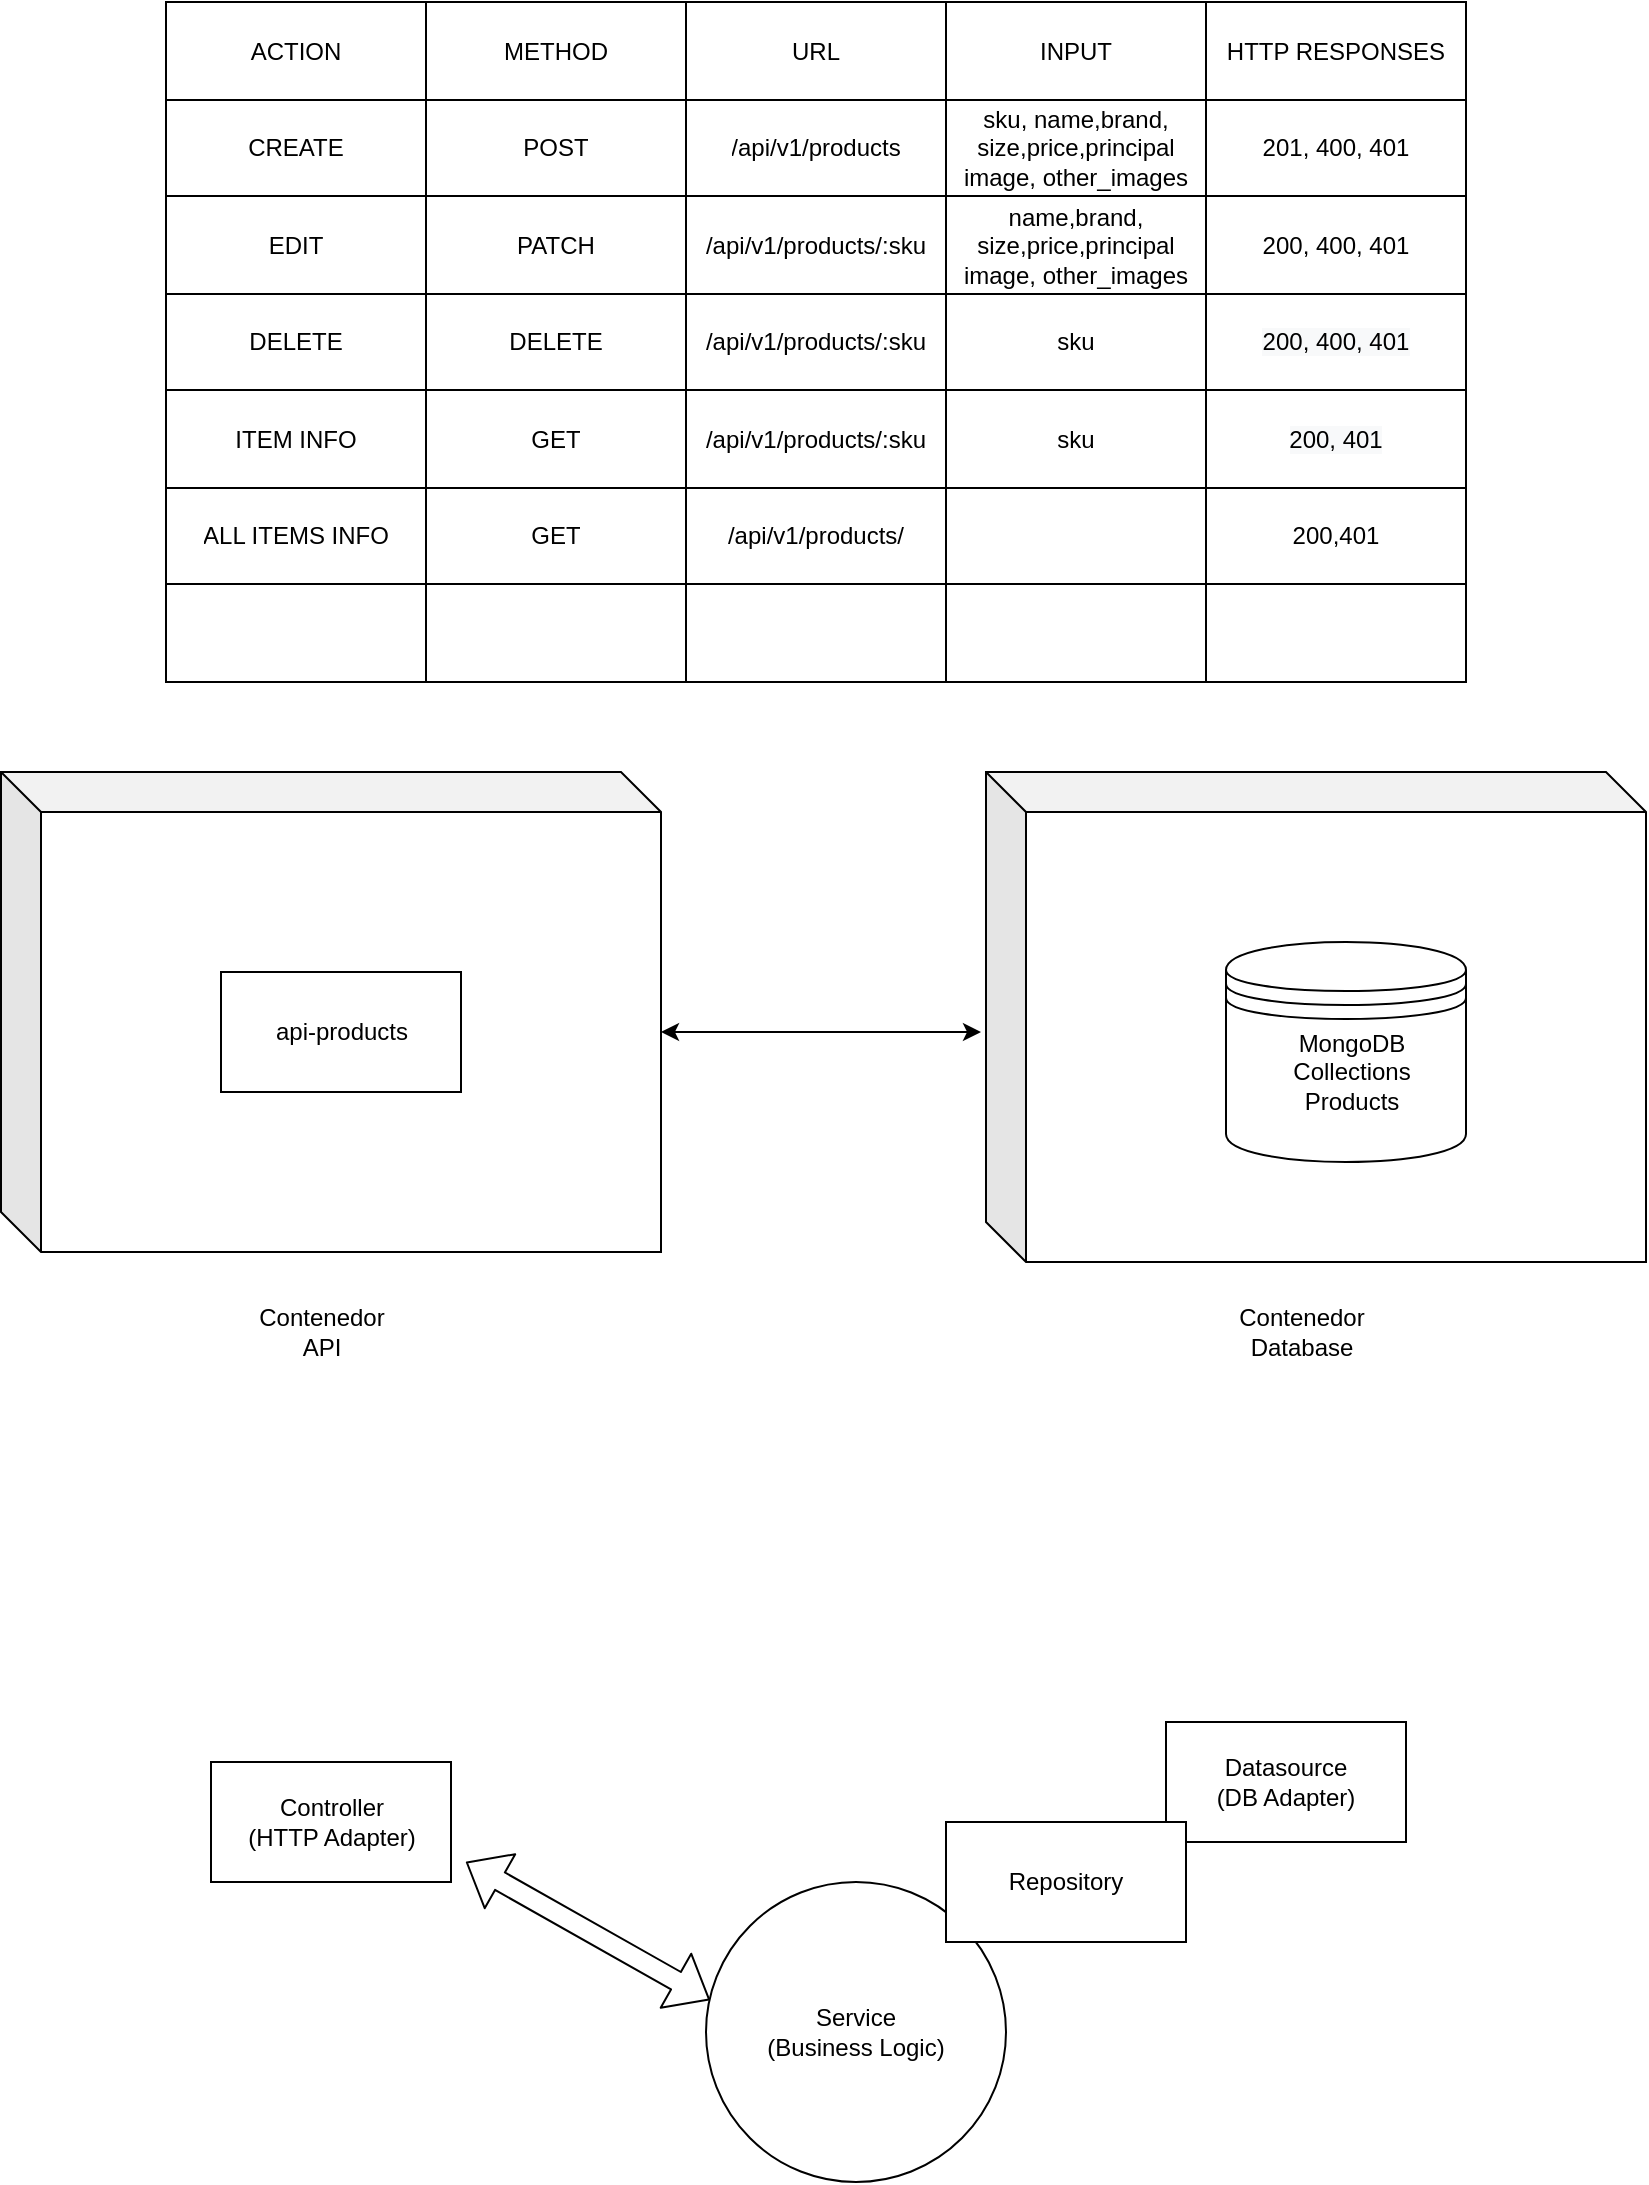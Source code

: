 <mxfile version="14.8.0" type="github">
  <diagram id="boFq5O5b8FBe3sZARtjY" name="Page-1">
    <mxGraphModel dx="2200" dy="774" grid="1" gridSize="10" guides="1" tooltips="1" connect="1" arrows="1" fold="1" page="1" pageScale="1" pageWidth="850" pageHeight="1100" math="0" shadow="0">
      <root>
        <mxCell id="0" />
        <mxCell id="1" parent="0" />
        <mxCell id="99oPga90bTjYBZ1L2LQa-46" value="" style="shape=table;startSize=0;container=1;collapsible=0;childLayout=tableLayout;" vertex="1" parent="1">
          <mxGeometry x="-260" y="20" width="650" height="340" as="geometry" />
        </mxCell>
        <mxCell id="99oPga90bTjYBZ1L2LQa-47" value="" style="shape=partialRectangle;collapsible=0;dropTarget=0;pointerEvents=0;fillColor=none;top=0;left=0;bottom=0;right=0;points=[[0,0.5],[1,0.5]];portConstraint=eastwest;" vertex="1" parent="99oPga90bTjYBZ1L2LQa-46">
          <mxGeometry width="650" height="49" as="geometry" />
        </mxCell>
        <mxCell id="99oPga90bTjYBZ1L2LQa-48" value="ACTION" style="shape=partialRectangle;html=1;whiteSpace=wrap;connectable=0;overflow=hidden;fillColor=none;top=0;left=0;bottom=0;right=0;" vertex="1" parent="99oPga90bTjYBZ1L2LQa-47">
          <mxGeometry width="130" height="49" as="geometry" />
        </mxCell>
        <mxCell id="99oPga90bTjYBZ1L2LQa-49" value="METHOD" style="shape=partialRectangle;html=1;whiteSpace=wrap;connectable=0;overflow=hidden;fillColor=none;top=0;left=0;bottom=0;right=0;" vertex="1" parent="99oPga90bTjYBZ1L2LQa-47">
          <mxGeometry x="130" width="130" height="49" as="geometry" />
        </mxCell>
        <mxCell id="99oPga90bTjYBZ1L2LQa-50" value="URL" style="shape=partialRectangle;html=1;whiteSpace=wrap;connectable=0;overflow=hidden;fillColor=none;top=0;left=0;bottom=0;right=0;" vertex="1" parent="99oPga90bTjYBZ1L2LQa-47">
          <mxGeometry x="260" width="130" height="49" as="geometry" />
        </mxCell>
        <mxCell id="99oPga90bTjYBZ1L2LQa-51" value="INPUT" style="shape=partialRectangle;html=1;whiteSpace=wrap;connectable=0;overflow=hidden;fillColor=none;top=0;left=0;bottom=0;right=0;" vertex="1" parent="99oPga90bTjYBZ1L2LQa-47">
          <mxGeometry x="390" width="130" height="49" as="geometry" />
        </mxCell>
        <mxCell id="99oPga90bTjYBZ1L2LQa-52" value="HTTP RESPONSES" style="shape=partialRectangle;html=1;whiteSpace=wrap;connectable=0;overflow=hidden;fillColor=none;top=0;left=0;bottom=0;right=0;" vertex="1" parent="99oPga90bTjYBZ1L2LQa-47">
          <mxGeometry x="520" width="130" height="49" as="geometry" />
        </mxCell>
        <mxCell id="99oPga90bTjYBZ1L2LQa-53" value="" style="shape=partialRectangle;collapsible=0;dropTarget=0;pointerEvents=0;fillColor=none;top=0;left=0;bottom=0;right=0;points=[[0,0.5],[1,0.5]];portConstraint=eastwest;" vertex="1" parent="99oPga90bTjYBZ1L2LQa-46">
          <mxGeometry y="49" width="650" height="48" as="geometry" />
        </mxCell>
        <mxCell id="99oPga90bTjYBZ1L2LQa-54" value="CREATE" style="shape=partialRectangle;html=1;whiteSpace=wrap;connectable=0;overflow=hidden;fillColor=none;top=0;left=0;bottom=0;right=0;" vertex="1" parent="99oPga90bTjYBZ1L2LQa-53">
          <mxGeometry width="130" height="48" as="geometry" />
        </mxCell>
        <mxCell id="99oPga90bTjYBZ1L2LQa-55" value="POST" style="shape=partialRectangle;html=1;whiteSpace=wrap;connectable=0;overflow=hidden;fillColor=none;top=0;left=0;bottom=0;right=0;" vertex="1" parent="99oPga90bTjYBZ1L2LQa-53">
          <mxGeometry x="130" width="130" height="48" as="geometry" />
        </mxCell>
        <mxCell id="99oPga90bTjYBZ1L2LQa-56" value="&lt;span style=&quot;text-align: left&quot;&gt;/api/v1/products&lt;/span&gt;" style="shape=partialRectangle;html=1;whiteSpace=wrap;connectable=0;overflow=hidden;fillColor=none;top=0;left=0;bottom=0;right=0;" vertex="1" parent="99oPga90bTjYBZ1L2LQa-53">
          <mxGeometry x="260" width="130" height="48" as="geometry" />
        </mxCell>
        <mxCell id="99oPga90bTjYBZ1L2LQa-57" value="sku, name,brand, size,price,principal image, other_images" style="shape=partialRectangle;html=1;whiteSpace=wrap;connectable=0;overflow=hidden;fillColor=none;top=0;left=0;bottom=0;right=0;" vertex="1" parent="99oPga90bTjYBZ1L2LQa-53">
          <mxGeometry x="390" width="130" height="48" as="geometry" />
        </mxCell>
        <mxCell id="99oPga90bTjYBZ1L2LQa-58" value="201, 400, 401" style="shape=partialRectangle;html=1;whiteSpace=wrap;connectable=0;overflow=hidden;fillColor=none;top=0;left=0;bottom=0;right=0;" vertex="1" parent="99oPga90bTjYBZ1L2LQa-53">
          <mxGeometry x="520" width="130" height="48" as="geometry" />
        </mxCell>
        <mxCell id="99oPga90bTjYBZ1L2LQa-59" value="" style="shape=partialRectangle;collapsible=0;dropTarget=0;pointerEvents=0;fillColor=none;top=0;left=0;bottom=0;right=0;points=[[0,0.5],[1,0.5]];portConstraint=eastwest;" vertex="1" parent="99oPga90bTjYBZ1L2LQa-46">
          <mxGeometry y="97" width="650" height="49" as="geometry" />
        </mxCell>
        <mxCell id="99oPga90bTjYBZ1L2LQa-60" value="EDIT" style="shape=partialRectangle;html=1;whiteSpace=wrap;connectable=0;overflow=hidden;fillColor=none;top=0;left=0;bottom=0;right=0;" vertex="1" parent="99oPga90bTjYBZ1L2LQa-59">
          <mxGeometry width="130" height="49" as="geometry" />
        </mxCell>
        <mxCell id="99oPga90bTjYBZ1L2LQa-61" value="PATCH" style="shape=partialRectangle;html=1;whiteSpace=wrap;connectable=0;overflow=hidden;fillColor=none;top=0;left=0;bottom=0;right=0;" vertex="1" parent="99oPga90bTjYBZ1L2LQa-59">
          <mxGeometry x="130" width="130" height="49" as="geometry" />
        </mxCell>
        <mxCell id="99oPga90bTjYBZ1L2LQa-62" value="&lt;span style=&quot;text-align: left&quot;&gt;/api/v1/products/:sku&lt;/span&gt;" style="shape=partialRectangle;html=1;whiteSpace=wrap;connectable=0;overflow=hidden;fillColor=none;top=0;left=0;bottom=0;right=0;" vertex="1" parent="99oPga90bTjYBZ1L2LQa-59">
          <mxGeometry x="260" width="130" height="49" as="geometry" />
        </mxCell>
        <mxCell id="99oPga90bTjYBZ1L2LQa-63" value="&lt;span&gt;name,brand, size,price,principal image, other_images&lt;/span&gt;" style="shape=partialRectangle;html=1;whiteSpace=wrap;connectable=0;overflow=hidden;fillColor=none;top=0;left=0;bottom=0;right=0;" vertex="1" parent="99oPga90bTjYBZ1L2LQa-59">
          <mxGeometry x="390" width="130" height="49" as="geometry" />
        </mxCell>
        <mxCell id="99oPga90bTjYBZ1L2LQa-64" value="200, 400, 401" style="shape=partialRectangle;html=1;whiteSpace=wrap;connectable=0;overflow=hidden;fillColor=none;top=0;left=0;bottom=0;right=0;" vertex="1" parent="99oPga90bTjYBZ1L2LQa-59">
          <mxGeometry x="520" width="130" height="49" as="geometry" />
        </mxCell>
        <mxCell id="99oPga90bTjYBZ1L2LQa-65" value="" style="shape=partialRectangle;collapsible=0;dropTarget=0;pointerEvents=0;fillColor=none;top=0;left=0;bottom=0;right=0;points=[[0,0.5],[1,0.5]];portConstraint=eastwest;" vertex="1" parent="99oPga90bTjYBZ1L2LQa-46">
          <mxGeometry y="146" width="650" height="48" as="geometry" />
        </mxCell>
        <mxCell id="99oPga90bTjYBZ1L2LQa-66" value="DELETE" style="shape=partialRectangle;html=1;whiteSpace=wrap;connectable=0;overflow=hidden;fillColor=none;top=0;left=0;bottom=0;right=0;" vertex="1" parent="99oPga90bTjYBZ1L2LQa-65">
          <mxGeometry width="130" height="48" as="geometry" />
        </mxCell>
        <mxCell id="99oPga90bTjYBZ1L2LQa-67" value="DELETE" style="shape=partialRectangle;html=1;whiteSpace=wrap;connectable=0;overflow=hidden;fillColor=none;top=0;left=0;bottom=0;right=0;" vertex="1" parent="99oPga90bTjYBZ1L2LQa-65">
          <mxGeometry x="130" width="130" height="48" as="geometry" />
        </mxCell>
        <mxCell id="99oPga90bTjYBZ1L2LQa-68" value="&lt;span style=&quot;text-align: left&quot;&gt;/api/v1/products/:sku&lt;/span&gt;" style="shape=partialRectangle;html=1;whiteSpace=wrap;connectable=0;overflow=hidden;fillColor=none;top=0;left=0;bottom=0;right=0;" vertex="1" parent="99oPga90bTjYBZ1L2LQa-65">
          <mxGeometry x="260" width="130" height="48" as="geometry" />
        </mxCell>
        <mxCell id="99oPga90bTjYBZ1L2LQa-69" value="sku" style="shape=partialRectangle;html=1;whiteSpace=wrap;connectable=0;overflow=hidden;fillColor=none;top=0;left=0;bottom=0;right=0;" vertex="1" parent="99oPga90bTjYBZ1L2LQa-65">
          <mxGeometry x="390" width="130" height="48" as="geometry" />
        </mxCell>
        <mxCell id="99oPga90bTjYBZ1L2LQa-70" value="&lt;meta charset=&quot;utf-8&quot;&gt;&lt;span style=&quot;color: rgb(0, 0, 0); font-family: helvetica; font-size: 12px; font-style: normal; font-weight: 400; letter-spacing: normal; text-align: center; text-indent: 0px; text-transform: none; word-spacing: 0px; background-color: rgb(248, 249, 250); display: inline; float: none;&quot;&gt;200, 400, 401&lt;/span&gt;" style="shape=partialRectangle;html=1;whiteSpace=wrap;connectable=0;overflow=hidden;fillColor=none;top=0;left=0;bottom=0;right=0;" vertex="1" parent="99oPga90bTjYBZ1L2LQa-65">
          <mxGeometry x="520" width="130" height="48" as="geometry" />
        </mxCell>
        <mxCell id="99oPga90bTjYBZ1L2LQa-71" value="" style="shape=partialRectangle;collapsible=0;dropTarget=0;pointerEvents=0;fillColor=none;top=0;left=0;bottom=0;right=0;points=[[0,0.5],[1,0.5]];portConstraint=eastwest;" vertex="1" parent="99oPga90bTjYBZ1L2LQa-46">
          <mxGeometry y="194" width="650" height="49" as="geometry" />
        </mxCell>
        <mxCell id="99oPga90bTjYBZ1L2LQa-72" value="ITEM INFO" style="shape=partialRectangle;html=1;whiteSpace=wrap;connectable=0;overflow=hidden;fillColor=none;top=0;left=0;bottom=0;right=0;" vertex="1" parent="99oPga90bTjYBZ1L2LQa-71">
          <mxGeometry width="130" height="49" as="geometry" />
        </mxCell>
        <mxCell id="99oPga90bTjYBZ1L2LQa-73" value="GET" style="shape=partialRectangle;html=1;whiteSpace=wrap;connectable=0;overflow=hidden;fillColor=none;top=0;left=0;bottom=0;right=0;" vertex="1" parent="99oPga90bTjYBZ1L2LQa-71">
          <mxGeometry x="130" width="130" height="49" as="geometry" />
        </mxCell>
        <mxCell id="99oPga90bTjYBZ1L2LQa-74" value="&lt;span style=&quot;text-align: left&quot;&gt;/api/v1/products/:sku&lt;/span&gt;" style="shape=partialRectangle;html=1;whiteSpace=wrap;connectable=0;overflow=hidden;fillColor=none;top=0;left=0;bottom=0;right=0;" vertex="1" parent="99oPga90bTjYBZ1L2LQa-71">
          <mxGeometry x="260" width="130" height="49" as="geometry" />
        </mxCell>
        <mxCell id="99oPga90bTjYBZ1L2LQa-75" value="sku" style="shape=partialRectangle;html=1;whiteSpace=wrap;connectable=0;overflow=hidden;fillColor=none;top=0;left=0;bottom=0;right=0;" vertex="1" parent="99oPga90bTjYBZ1L2LQa-71">
          <mxGeometry x="390" width="130" height="49" as="geometry" />
        </mxCell>
        <mxCell id="99oPga90bTjYBZ1L2LQa-76" value="&lt;span style=&quot;color: rgb(0 , 0 , 0) ; font-family: &amp;#34;helvetica&amp;#34; ; font-size: 12px ; font-style: normal ; font-weight: 400 ; letter-spacing: normal ; text-align: center ; text-indent: 0px ; text-transform: none ; word-spacing: 0px ; background-color: rgb(248 , 249 , 250) ; display: inline ; float: none&quot;&gt;200, 401&lt;/span&gt;" style="shape=partialRectangle;html=1;whiteSpace=wrap;connectable=0;overflow=hidden;fillColor=none;top=0;left=0;bottom=0;right=0;" vertex="1" parent="99oPga90bTjYBZ1L2LQa-71">
          <mxGeometry x="520" width="130" height="49" as="geometry" />
        </mxCell>
        <mxCell id="99oPga90bTjYBZ1L2LQa-77" value="" style="shape=partialRectangle;collapsible=0;dropTarget=0;pointerEvents=0;fillColor=none;top=0;left=0;bottom=0;right=0;points=[[0,0.5],[1,0.5]];portConstraint=eastwest;" vertex="1" parent="99oPga90bTjYBZ1L2LQa-46">
          <mxGeometry y="243" width="650" height="48" as="geometry" />
        </mxCell>
        <mxCell id="99oPga90bTjYBZ1L2LQa-78" value="ALL ITEMS INFO" style="shape=partialRectangle;html=1;whiteSpace=wrap;connectable=0;overflow=hidden;fillColor=none;top=0;left=0;bottom=0;right=0;" vertex="1" parent="99oPga90bTjYBZ1L2LQa-77">
          <mxGeometry width="130" height="48" as="geometry" />
        </mxCell>
        <mxCell id="99oPga90bTjYBZ1L2LQa-79" value="GET" style="shape=partialRectangle;html=1;whiteSpace=wrap;connectable=0;overflow=hidden;fillColor=none;top=0;left=0;bottom=0;right=0;" vertex="1" parent="99oPga90bTjYBZ1L2LQa-77">
          <mxGeometry x="130" width="130" height="48" as="geometry" />
        </mxCell>
        <mxCell id="99oPga90bTjYBZ1L2LQa-80" value="&lt;span style=&quot;text-align: left&quot;&gt;/api/v1/products/&lt;/span&gt;" style="shape=partialRectangle;html=1;whiteSpace=wrap;connectable=0;overflow=hidden;fillColor=none;top=0;left=0;bottom=0;right=0;" vertex="1" parent="99oPga90bTjYBZ1L2LQa-77">
          <mxGeometry x="260" width="130" height="48" as="geometry" />
        </mxCell>
        <mxCell id="99oPga90bTjYBZ1L2LQa-81" value="" style="shape=partialRectangle;html=1;whiteSpace=wrap;connectable=0;overflow=hidden;fillColor=none;top=0;left=0;bottom=0;right=0;" vertex="1" parent="99oPga90bTjYBZ1L2LQa-77">
          <mxGeometry x="390" width="130" height="48" as="geometry" />
        </mxCell>
        <mxCell id="99oPga90bTjYBZ1L2LQa-82" value="200,401" style="shape=partialRectangle;html=1;whiteSpace=wrap;connectable=0;overflow=hidden;fillColor=none;top=0;left=0;bottom=0;right=0;" vertex="1" parent="99oPga90bTjYBZ1L2LQa-77">
          <mxGeometry x="520" width="130" height="48" as="geometry" />
        </mxCell>
        <mxCell id="99oPga90bTjYBZ1L2LQa-83" value="" style="shape=partialRectangle;collapsible=0;dropTarget=0;pointerEvents=0;fillColor=none;top=0;left=0;bottom=0;right=0;points=[[0,0.5],[1,0.5]];portConstraint=eastwest;" vertex="1" parent="99oPga90bTjYBZ1L2LQa-46">
          <mxGeometry y="291" width="650" height="49" as="geometry" />
        </mxCell>
        <mxCell id="99oPga90bTjYBZ1L2LQa-84" value="" style="shape=partialRectangle;html=1;whiteSpace=wrap;connectable=0;overflow=hidden;fillColor=none;top=0;left=0;bottom=0;right=0;" vertex="1" parent="99oPga90bTjYBZ1L2LQa-83">
          <mxGeometry width="130" height="49" as="geometry" />
        </mxCell>
        <mxCell id="99oPga90bTjYBZ1L2LQa-85" value="" style="shape=partialRectangle;html=1;whiteSpace=wrap;connectable=0;overflow=hidden;fillColor=none;top=0;left=0;bottom=0;right=0;" vertex="1" parent="99oPga90bTjYBZ1L2LQa-83">
          <mxGeometry x="130" width="130" height="49" as="geometry" />
        </mxCell>
        <mxCell id="99oPga90bTjYBZ1L2LQa-86" value="" style="shape=partialRectangle;html=1;whiteSpace=wrap;connectable=0;overflow=hidden;fillColor=none;top=0;left=0;bottom=0;right=0;" vertex="1" parent="99oPga90bTjYBZ1L2LQa-83">
          <mxGeometry x="260" width="130" height="49" as="geometry" />
        </mxCell>
        <mxCell id="99oPga90bTjYBZ1L2LQa-87" value="" style="shape=partialRectangle;html=1;whiteSpace=wrap;connectable=0;overflow=hidden;fillColor=none;top=0;left=0;bottom=0;right=0;" vertex="1" parent="99oPga90bTjYBZ1L2LQa-83">
          <mxGeometry x="390" width="130" height="49" as="geometry" />
        </mxCell>
        <mxCell id="99oPga90bTjYBZ1L2LQa-88" value="" style="shape=partialRectangle;html=1;whiteSpace=wrap;connectable=0;overflow=hidden;fillColor=none;top=0;left=0;bottom=0;right=0;" vertex="1" parent="99oPga90bTjYBZ1L2LQa-83">
          <mxGeometry x="520" width="130" height="49" as="geometry" />
        </mxCell>
        <mxCell id="99oPga90bTjYBZ1L2LQa-91" value="" style="shape=cube;whiteSpace=wrap;html=1;boundedLbl=1;backgroundOutline=1;darkOpacity=0.05;darkOpacity2=0.1;" vertex="1" parent="1">
          <mxGeometry x="150" y="405" width="330" height="245" as="geometry" />
        </mxCell>
        <mxCell id="99oPga90bTjYBZ1L2LQa-93" value="" style="group" vertex="1" connectable="0" parent="1">
          <mxGeometry x="270" y="490" width="120" height="110" as="geometry" />
        </mxCell>
        <mxCell id="99oPga90bTjYBZ1L2LQa-1" value="" style="shape=datastore;whiteSpace=wrap;html=1;" vertex="1" parent="99oPga90bTjYBZ1L2LQa-93">
          <mxGeometry width="120.0" height="110" as="geometry" />
        </mxCell>
        <mxCell id="99oPga90bTjYBZ1L2LQa-89" value="MongoDB Collections Products" style="text;html=1;strokeColor=none;fillColor=none;align=center;verticalAlign=middle;whiteSpace=wrap;rounded=0;" vertex="1" parent="99oPga90bTjYBZ1L2LQa-93">
          <mxGeometry x="49.412" y="58.235" width="28.235" height="12.941" as="geometry" />
        </mxCell>
        <mxCell id="99oPga90bTjYBZ1L2LQa-94" value="Contenedor Database" style="text;html=1;strokeColor=none;fillColor=none;align=center;verticalAlign=middle;whiteSpace=wrap;rounded=0;" vertex="1" parent="1">
          <mxGeometry x="287.5" y="675" width="40" height="20" as="geometry" />
        </mxCell>
        <mxCell id="99oPga90bTjYBZ1L2LQa-97" value="" style="shape=cube;whiteSpace=wrap;html=1;boundedLbl=1;backgroundOutline=1;darkOpacity=0.05;darkOpacity2=0.1;" vertex="1" parent="1">
          <mxGeometry x="-342.5" y="405" width="330" height="240" as="geometry" />
        </mxCell>
        <mxCell id="99oPga90bTjYBZ1L2LQa-98" value="api-products" style="rounded=0;whiteSpace=wrap;html=1;" vertex="1" parent="1">
          <mxGeometry x="-232.5" y="505" width="120" height="60" as="geometry" />
        </mxCell>
        <mxCell id="99oPga90bTjYBZ1L2LQa-99" value="Contenedor API" style="text;html=1;strokeColor=none;fillColor=none;align=center;verticalAlign=middle;whiteSpace=wrap;rounded=0;" vertex="1" parent="1">
          <mxGeometry x="-202.5" y="675" width="40" height="20" as="geometry" />
        </mxCell>
        <mxCell id="99oPga90bTjYBZ1L2LQa-100" value="" style="endArrow=classic;startArrow=classic;html=1;" edge="1" parent="1">
          <mxGeometry width="50" height="50" relative="1" as="geometry">
            <mxPoint x="-12.5" y="535" as="sourcePoint" />
            <mxPoint x="147.5" y="535" as="targetPoint" />
          </mxGeometry>
        </mxCell>
        <mxCell id="99oPga90bTjYBZ1L2LQa-102" value="Service&lt;br&gt;(Business Logic)" style="ellipse;whiteSpace=wrap;html=1;aspect=fixed;" vertex="1" parent="1">
          <mxGeometry x="10" y="960" width="150" height="150" as="geometry" />
        </mxCell>
        <mxCell id="99oPga90bTjYBZ1L2LQa-103" value="Controller&lt;br&gt;(HTTP Adapter)" style="rounded=0;whiteSpace=wrap;html=1;" vertex="1" parent="1">
          <mxGeometry x="-237.5" y="900" width="120" height="60" as="geometry" />
        </mxCell>
        <mxCell id="99oPga90bTjYBZ1L2LQa-104" value="Datasource&lt;br&gt;(DB Adapter)" style="rounded=0;whiteSpace=wrap;html=1;" vertex="1" parent="1">
          <mxGeometry x="240" y="880" width="120" height="60" as="geometry" />
        </mxCell>
        <mxCell id="99oPga90bTjYBZ1L2LQa-106" value="Repository" style="rounded=0;whiteSpace=wrap;html=1;" vertex="1" parent="1">
          <mxGeometry x="130" y="930" width="120" height="60" as="geometry" />
        </mxCell>
        <mxCell id="99oPga90bTjYBZ1L2LQa-107" value="" style="shape=flexArrow;endArrow=classic;startArrow=classic;html=1;exitX=0.013;exitY=0.393;exitDx=0;exitDy=0;exitPerimeter=0;" edge="1" parent="1" source="99oPga90bTjYBZ1L2LQa-102">
          <mxGeometry width="100" height="100" relative="1" as="geometry">
            <mxPoint x="-90" y="1070" as="sourcePoint" />
            <mxPoint x="-110" y="950" as="targetPoint" />
          </mxGeometry>
        </mxCell>
      </root>
    </mxGraphModel>
  </diagram>
</mxfile>
